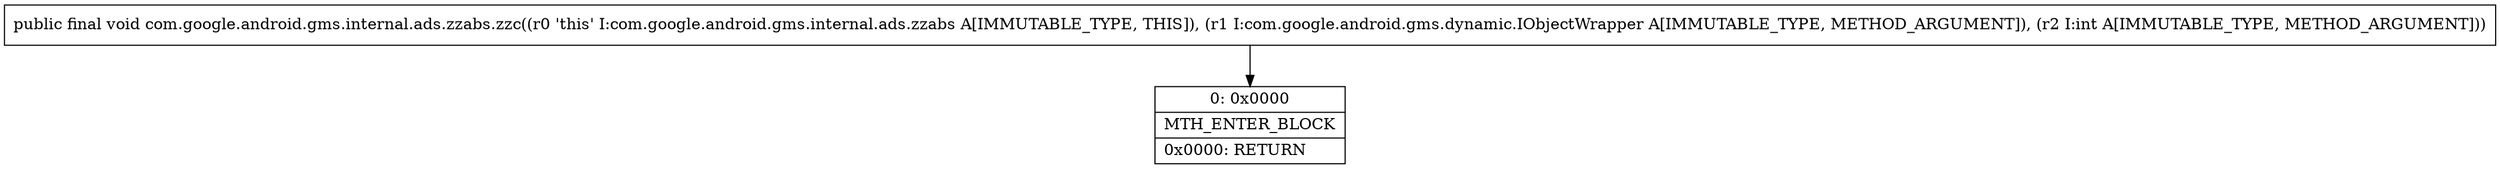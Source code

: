 digraph "CFG forcom.google.android.gms.internal.ads.zzabs.zzc(Lcom\/google\/android\/gms\/dynamic\/IObjectWrapper;I)V" {
Node_0 [shape=record,label="{0\:\ 0x0000|MTH_ENTER_BLOCK\l|0x0000: RETURN   \l}"];
MethodNode[shape=record,label="{public final void com.google.android.gms.internal.ads.zzabs.zzc((r0 'this' I:com.google.android.gms.internal.ads.zzabs A[IMMUTABLE_TYPE, THIS]), (r1 I:com.google.android.gms.dynamic.IObjectWrapper A[IMMUTABLE_TYPE, METHOD_ARGUMENT]), (r2 I:int A[IMMUTABLE_TYPE, METHOD_ARGUMENT])) }"];
MethodNode -> Node_0;
}


